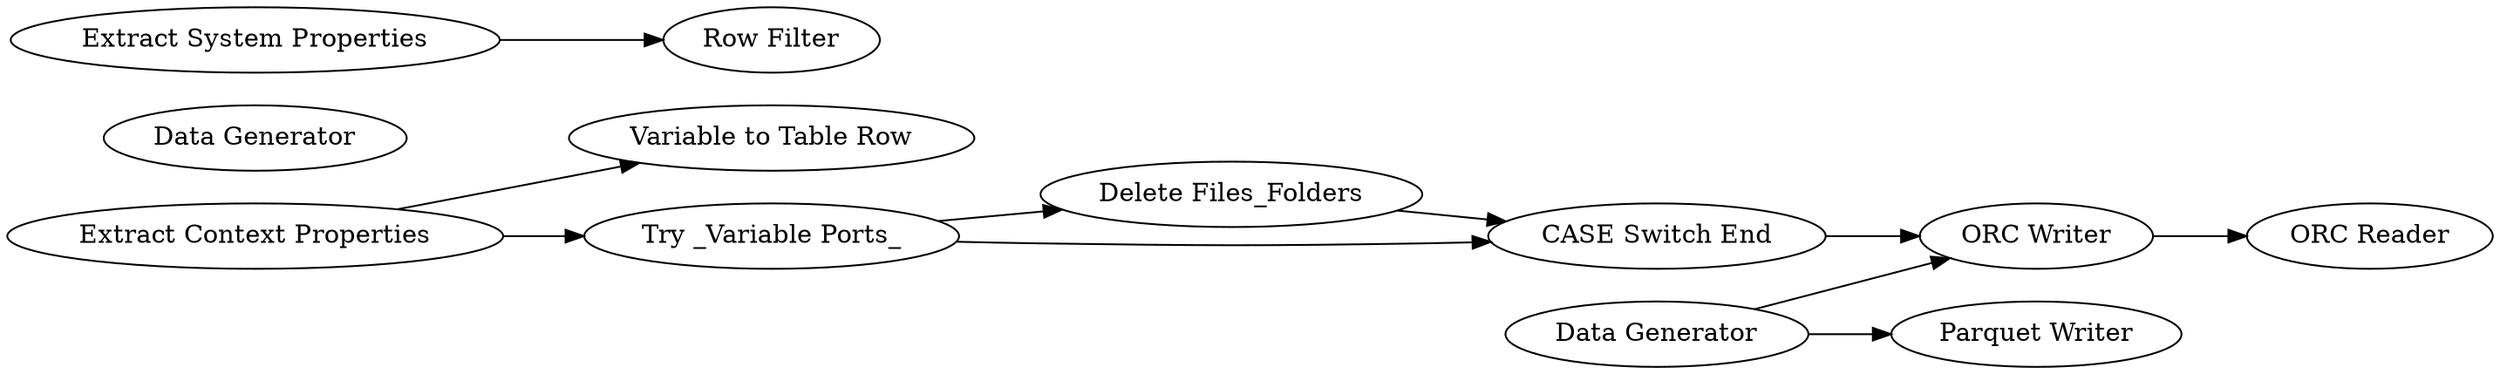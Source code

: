 digraph {
	2 [label="Extract Context Properties"]
	5 [label="Variable to Table Row"]
	6 [label="Data Generator"]
	7 [label="Data Generator"]
	9 [label="ORC Writer"]
	10 [label="ORC Reader"]
	11 [label="Delete Files_Folders"]
	82 [label="Try _Variable Ports_"]
	98 [label="Parquet Writer"]
	99 [label="CASE Switch End"]
	100 [label="Extract System Properties"]
	101 [label="Row Filter"]
	2 -> 82
	2 -> 5
	6 -> 9
	6 -> 98
	9 -> 10
	11 -> 99
	82 -> 11
	82 -> 99
	99 -> 9
	100 -> 101
	rankdir=LR
}
